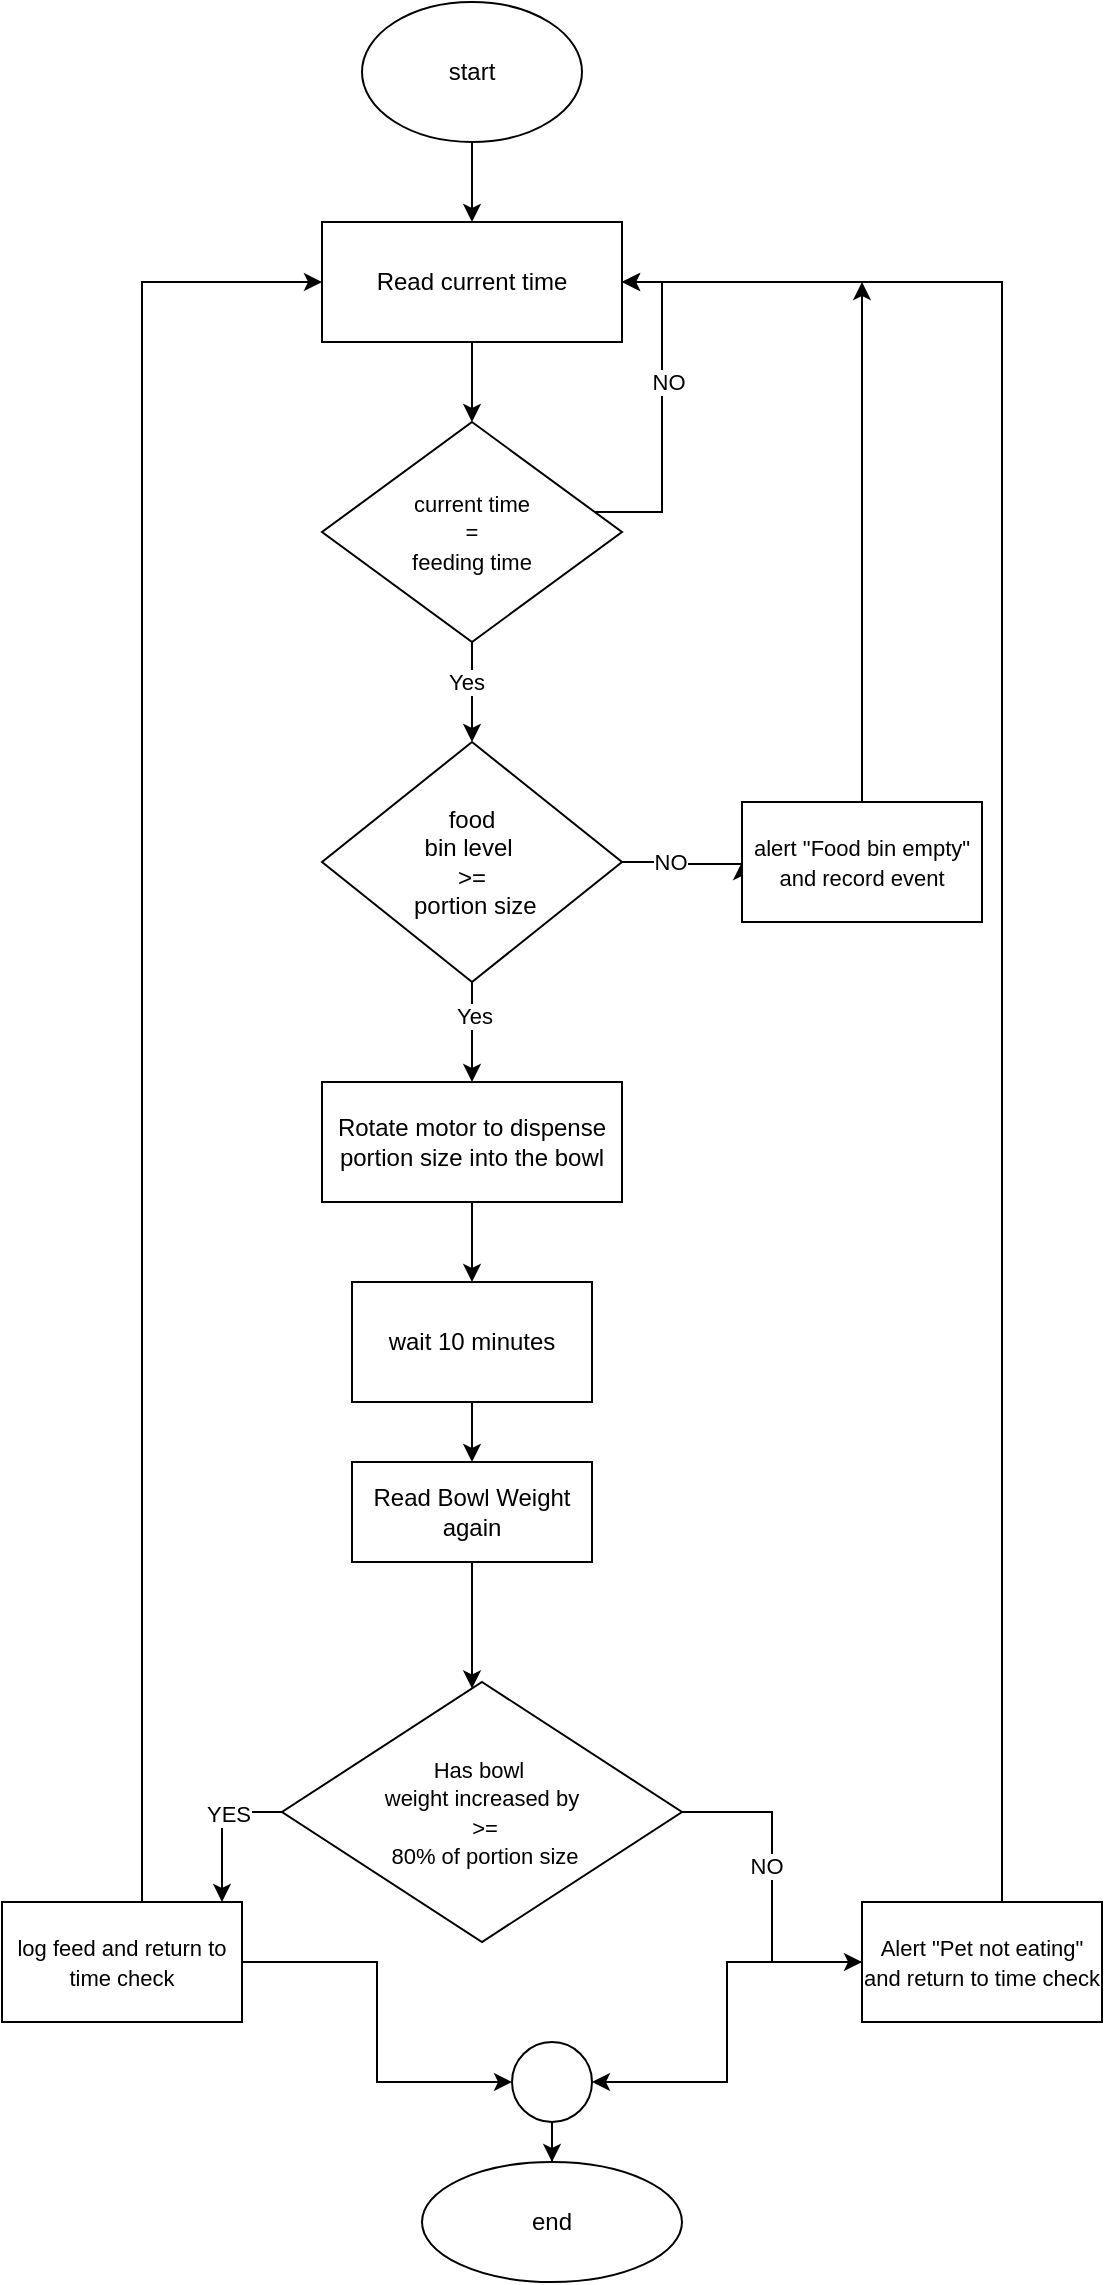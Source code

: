 <mxfile version="28.1.0">
  <diagram name="Page-1" id="ZABttmxCw7B4WiN3h3Vq">
    <mxGraphModel dx="802" dy="405" grid="1" gridSize="10" guides="1" tooltips="1" connect="1" arrows="1" fold="1" page="1" pageScale="1" pageWidth="850" pageHeight="1100" math="0" shadow="0">
      <root>
        <mxCell id="0" />
        <mxCell id="1" parent="0" />
        <mxCell id="Vd0LW1Wgvyxz7WzORMQr-2" style="edgeStyle=orthogonalEdgeStyle;rounded=0;orthogonalLoop=1;jettySize=auto;html=1;" parent="1" source="Vd0LW1Wgvyxz7WzORMQr-1" edge="1">
          <mxGeometry relative="1" as="geometry">
            <mxPoint x="335" y="140" as="targetPoint" />
          </mxGeometry>
        </mxCell>
        <mxCell id="Vd0LW1Wgvyxz7WzORMQr-1" value="start" style="ellipse;whiteSpace=wrap;html=1;" parent="1" vertex="1">
          <mxGeometry x="280" y="30" width="110" height="70" as="geometry" />
        </mxCell>
        <mxCell id="Vd0LW1Wgvyxz7WzORMQr-8" style="edgeStyle=orthogonalEdgeStyle;rounded=0;orthogonalLoop=1;jettySize=auto;html=1;entryX=0.5;entryY=0;entryDx=0;entryDy=0;" parent="1" source="Vd0LW1Wgvyxz7WzORMQr-15" target="Vd0LW1Wgvyxz7WzORMQr-9" edge="1">
          <mxGeometry relative="1" as="geometry">
            <mxPoint x="335" y="290" as="targetPoint" />
            <mxPoint x="335" y="250" as="sourcePoint" />
          </mxGeometry>
        </mxCell>
        <mxCell id="Vd0LW1Wgvyxz7WzORMQr-32" style="edgeStyle=orthogonalEdgeStyle;rounded=0;orthogonalLoop=1;jettySize=auto;html=1;entryX=1;entryY=0.5;entryDx=0;entryDy=0;" parent="1" source="Vd0LW1Wgvyxz7WzORMQr-9" target="Vd0LW1Wgvyxz7WzORMQr-15" edge="1">
          <mxGeometry relative="1" as="geometry">
            <Array as="points">
              <mxPoint x="430" y="285" />
              <mxPoint x="430" y="170" />
            </Array>
          </mxGeometry>
        </mxCell>
        <mxCell id="Vd0LW1Wgvyxz7WzORMQr-43" value="NO" style="edgeLabel;html=1;align=center;verticalAlign=middle;resizable=0;points=[];" parent="Vd0LW1Wgvyxz7WzORMQr-32" vertex="1" connectable="0">
          <mxGeometry x="0.168" y="-3" relative="1" as="geometry">
            <mxPoint as="offset" />
          </mxGeometry>
        </mxCell>
        <mxCell id="Vd0LW1Wgvyxz7WzORMQr-9" value="&lt;font style=&quot;font-size: 11px;&quot;&gt;current time&lt;/font&gt;&lt;div&gt;&lt;font style=&quot;font-size: 11px;&quot;&gt;=&lt;/font&gt;&lt;/div&gt;&lt;div&gt;&lt;font style=&quot;font-size: 11px;&quot;&gt;feeding time&lt;/font&gt;&lt;/div&gt;" style="rhombus;whiteSpace=wrap;html=1;" parent="1" vertex="1">
          <mxGeometry x="260" y="240" width="150" height="110" as="geometry" />
        </mxCell>
        <mxCell id="Vd0LW1Wgvyxz7WzORMQr-15" value="Read current time" style="rounded=0;whiteSpace=wrap;html=1;" parent="1" vertex="1">
          <mxGeometry x="260" y="140" width="150" height="60" as="geometry" />
        </mxCell>
        <mxCell id="Vd0LW1Wgvyxz7WzORMQr-16" value="" style="edgeStyle=orthogonalEdgeStyle;rounded=0;orthogonalLoop=1;jettySize=auto;html=1;" parent="1" source="Vd0LW1Wgvyxz7WzORMQr-9" target="Vd0LW1Wgvyxz7WzORMQr-14" edge="1">
          <mxGeometry relative="1" as="geometry">
            <mxPoint x="335" y="500" as="targetPoint" />
            <mxPoint x="335" y="330" as="sourcePoint" />
          </mxGeometry>
        </mxCell>
        <mxCell id="Vd0LW1Wgvyxz7WzORMQr-38" value="Yes" style="edgeLabel;html=1;align=center;verticalAlign=middle;resizable=0;points=[];" parent="Vd0LW1Wgvyxz7WzORMQr-16" vertex="1" connectable="0">
          <mxGeometry x="-0.205" y="-3" relative="1" as="geometry">
            <mxPoint as="offset" />
          </mxGeometry>
        </mxCell>
        <mxCell id="Vd0LW1Wgvyxz7WzORMQr-18" style="edgeStyle=orthogonalEdgeStyle;rounded=0;orthogonalLoop=1;jettySize=auto;html=1;entryX=0.5;entryY=0;entryDx=0;entryDy=0;" parent="1" source="Vd0LW1Wgvyxz7WzORMQr-14" target="Vd0LW1Wgvyxz7WzORMQr-17" edge="1">
          <mxGeometry relative="1" as="geometry" />
        </mxCell>
        <mxCell id="Vd0LW1Wgvyxz7WzORMQr-41" value="Yes" style="edgeLabel;html=1;align=center;verticalAlign=middle;resizable=0;points=[];" parent="Vd0LW1Wgvyxz7WzORMQr-18" vertex="1" connectable="0">
          <mxGeometry x="-0.333" y="1" relative="1" as="geometry">
            <mxPoint as="offset" />
          </mxGeometry>
        </mxCell>
        <mxCell id="Vd0LW1Wgvyxz7WzORMQr-34" style="edgeStyle=orthogonalEdgeStyle;rounded=0;orthogonalLoop=1;jettySize=auto;html=1;entryX=0;entryY=0.5;entryDx=0;entryDy=0;" parent="1" source="Vd0LW1Wgvyxz7WzORMQr-14" target="Vd0LW1Wgvyxz7WzORMQr-35" edge="1">
          <mxGeometry relative="1" as="geometry">
            <mxPoint x="450" y="460" as="targetPoint" />
            <Array as="points">
              <mxPoint x="430" y="460" />
              <mxPoint x="470" y="461" />
            </Array>
          </mxGeometry>
        </mxCell>
        <mxCell id="Vd0LW1Wgvyxz7WzORMQr-42" value="NO" style="edgeLabel;html=1;align=center;verticalAlign=middle;resizable=0;points=[];" parent="Vd0LW1Wgvyxz7WzORMQr-34" vertex="1" connectable="0">
          <mxGeometry x="-0.21" y="1" relative="1" as="geometry">
            <mxPoint as="offset" />
          </mxGeometry>
        </mxCell>
        <mxCell id="Vd0LW1Wgvyxz7WzORMQr-14" value="&lt;span style=&quot;line-height: 107%;&quot;&gt;&lt;font&gt;food&lt;br&gt;bin level&amp;nbsp;&lt;/font&gt;&lt;/span&gt;&lt;div&gt;&lt;span style=&quot;line-height: 107%;&quot;&gt;&lt;font&gt;&amp;gt;=&lt;/font&gt;&lt;/span&gt;&lt;/div&gt;&lt;div&gt;&lt;span style=&quot;line-height: 107%;&quot;&gt;&lt;font&gt;&amp;nbsp;portion size&lt;/font&gt;&lt;/span&gt;&lt;/div&gt;" style="rhombus;whiteSpace=wrap;html=1;" parent="1" vertex="1">
          <mxGeometry x="260" y="400" width="150" height="120" as="geometry" />
        </mxCell>
        <mxCell id="Vd0LW1Wgvyxz7WzORMQr-19" style="edgeStyle=orthogonalEdgeStyle;rounded=0;orthogonalLoop=1;jettySize=auto;html=1;entryX=0.5;entryY=0;entryDx=0;entryDy=0;" parent="1" source="Vd0LW1Wgvyxz7WzORMQr-17" target="Vd0LW1Wgvyxz7WzORMQr-20" edge="1">
          <mxGeometry relative="1" as="geometry">
            <mxPoint x="335" y="660" as="targetPoint" />
          </mxGeometry>
        </mxCell>
        <mxCell id="Vd0LW1Wgvyxz7WzORMQr-17" value="Rotate motor to dispense portion size into the bowl" style="rounded=0;whiteSpace=wrap;html=1;" parent="1" vertex="1">
          <mxGeometry x="260" y="570" width="150" height="60" as="geometry" />
        </mxCell>
        <mxCell id="Vd0LW1Wgvyxz7WzORMQr-23" value="" style="edgeStyle=orthogonalEdgeStyle;rounded=0;orthogonalLoop=1;jettySize=auto;html=1;" parent="1" source="Vd0LW1Wgvyxz7WzORMQr-20" target="Vd0LW1Wgvyxz7WzORMQr-22" edge="1">
          <mxGeometry relative="1" as="geometry" />
        </mxCell>
        <mxCell id="Vd0LW1Wgvyxz7WzORMQr-20" value="wait 10 minutes" style="whiteSpace=wrap;html=1;rounded=0;" parent="1" vertex="1">
          <mxGeometry x="275" y="670" width="120" height="60" as="geometry" />
        </mxCell>
        <mxCell id="Vd0LW1Wgvyxz7WzORMQr-25" value="" style="edgeStyle=orthogonalEdgeStyle;rounded=0;orthogonalLoop=1;jettySize=auto;html=1;" parent="1" source="Vd0LW1Wgvyxz7WzORMQr-22" target="Vd0LW1Wgvyxz7WzORMQr-24" edge="1">
          <mxGeometry relative="1" as="geometry">
            <Array as="points">
              <mxPoint x="335" y="850" />
              <mxPoint x="335" y="850" />
            </Array>
          </mxGeometry>
        </mxCell>
        <mxCell id="Vd0LW1Wgvyxz7WzORMQr-22" value="Read Bowl Weight again" style="whiteSpace=wrap;html=1;rounded=0;" parent="1" vertex="1">
          <mxGeometry x="275" y="760" width="120" height="50" as="geometry" />
        </mxCell>
        <mxCell id="Vd0LW1Wgvyxz7WzORMQr-28" value="" style="edgeStyle=orthogonalEdgeStyle;rounded=0;orthogonalLoop=1;jettySize=auto;html=1;" parent="1" source="Vd0LW1Wgvyxz7WzORMQr-24" target="Vd0LW1Wgvyxz7WzORMQr-27" edge="1">
          <mxGeometry relative="1" as="geometry">
            <Array as="points">
              <mxPoint x="210" y="935" />
            </Array>
          </mxGeometry>
        </mxCell>
        <mxCell id="Vd0LW1Wgvyxz7WzORMQr-44" value="YES" style="edgeLabel;html=1;align=center;verticalAlign=middle;resizable=0;points=[];" parent="Vd0LW1Wgvyxz7WzORMQr-28" vertex="1" connectable="0">
          <mxGeometry x="-0.275" y="1" relative="1" as="geometry">
            <mxPoint as="offset" />
          </mxGeometry>
        </mxCell>
        <mxCell id="Vd0LW1Wgvyxz7WzORMQr-30" value="" style="edgeStyle=orthogonalEdgeStyle;rounded=0;orthogonalLoop=1;jettySize=auto;html=1;" parent="1" source="Vd0LW1Wgvyxz7WzORMQr-24" target="Vd0LW1Wgvyxz7WzORMQr-29" edge="1">
          <mxGeometry relative="1" as="geometry" />
        </mxCell>
        <mxCell id="Vd0LW1Wgvyxz7WzORMQr-45" value="NO" style="edgeLabel;html=1;align=center;verticalAlign=middle;resizable=0;points=[];" parent="Vd0LW1Wgvyxz7WzORMQr-30" vertex="1" connectable="0">
          <mxGeometry x="-0.125" y="-3" relative="1" as="geometry">
            <mxPoint as="offset" />
          </mxGeometry>
        </mxCell>
        <mxCell id="Vd0LW1Wgvyxz7WzORMQr-24" value="&lt;span style=&quot;line-height: 107%;&quot;&gt;&lt;font style=&quot;font-size: 11px;&quot;&gt;Has bowl&amp;nbsp;&lt;/font&gt;&lt;/span&gt;&lt;div&gt;&lt;span style=&quot;line-height: 107%;&quot;&gt;&lt;font style=&quot;font-size: 11px;&quot;&gt;weight increased by&lt;/font&gt;&lt;/span&gt;&lt;/div&gt;&lt;div&gt;&lt;span style=&quot;line-height: 107%;&quot;&gt;&lt;font style=&quot;font-size: 11px;&quot;&gt;&amp;nbsp;&amp;gt;=&lt;/font&gt;&lt;/span&gt;&lt;/div&gt;&lt;div&gt;&lt;span style=&quot;line-height: 107%;&quot;&gt;&lt;font style=&quot;font-size: 11px;&quot;&gt;&amp;nbsp;80% of portion size&lt;/font&gt;&lt;/span&gt;&lt;/div&gt;" style="rhombus;whiteSpace=wrap;html=1;rounded=0;" parent="1" vertex="1">
          <mxGeometry x="240" y="870" width="200" height="130" as="geometry" />
        </mxCell>
        <mxCell id="Vd0LW1Wgvyxz7WzORMQr-31" style="edgeStyle=orthogonalEdgeStyle;rounded=0;orthogonalLoop=1;jettySize=auto;html=1;entryX=0;entryY=0.5;entryDx=0;entryDy=0;" parent="1" source="Vd0LW1Wgvyxz7WzORMQr-27" target="Vd0LW1Wgvyxz7WzORMQr-15" edge="1">
          <mxGeometry relative="1" as="geometry">
            <Array as="points">
              <mxPoint x="170" y="170" />
            </Array>
          </mxGeometry>
        </mxCell>
        <mxCell id="UI5TOYHiLrX4NOvdCUpD-2" style="edgeStyle=orthogonalEdgeStyle;rounded=0;orthogonalLoop=1;jettySize=auto;html=1;entryX=0;entryY=0.5;entryDx=0;entryDy=0;" edge="1" parent="1" source="Vd0LW1Wgvyxz7WzORMQr-27" target="UI5TOYHiLrX4NOvdCUpD-1">
          <mxGeometry relative="1" as="geometry" />
        </mxCell>
        <mxCell id="Vd0LW1Wgvyxz7WzORMQr-27" value="&lt;font style=&quot;font-size: 11px;&quot;&gt;log feed and return to time check&lt;/font&gt;" style="whiteSpace=wrap;html=1;rounded=0;" parent="1" vertex="1">
          <mxGeometry x="100" y="980" width="120" height="60" as="geometry" />
        </mxCell>
        <mxCell id="Vd0LW1Wgvyxz7WzORMQr-33" style="edgeStyle=orthogonalEdgeStyle;rounded=0;orthogonalLoop=1;jettySize=auto;html=1;entryX=1;entryY=0.5;entryDx=0;entryDy=0;" parent="1" source="Vd0LW1Wgvyxz7WzORMQr-29" target="Vd0LW1Wgvyxz7WzORMQr-15" edge="1">
          <mxGeometry relative="1" as="geometry">
            <Array as="points">
              <mxPoint x="600" y="170" />
            </Array>
          </mxGeometry>
        </mxCell>
        <mxCell id="UI5TOYHiLrX4NOvdCUpD-3" style="edgeStyle=orthogonalEdgeStyle;rounded=0;orthogonalLoop=1;jettySize=auto;html=1;entryX=1;entryY=0.5;entryDx=0;entryDy=0;" edge="1" parent="1" source="Vd0LW1Wgvyxz7WzORMQr-29" target="UI5TOYHiLrX4NOvdCUpD-1">
          <mxGeometry relative="1" as="geometry" />
        </mxCell>
        <mxCell id="Vd0LW1Wgvyxz7WzORMQr-29" value="&lt;font style=&quot;font-size: 11px;&quot;&gt;Alert &quot;Pet not eating&quot; and return to time check&lt;/font&gt;" style="whiteSpace=wrap;html=1;rounded=0;" parent="1" vertex="1">
          <mxGeometry x="530" y="980" width="120" height="60" as="geometry" />
        </mxCell>
        <mxCell id="Vd0LW1Wgvyxz7WzORMQr-47" style="edgeStyle=orthogonalEdgeStyle;rounded=0;orthogonalLoop=1;jettySize=auto;html=1;" parent="1" source="Vd0LW1Wgvyxz7WzORMQr-35" edge="1">
          <mxGeometry relative="1" as="geometry">
            <mxPoint x="530" y="170" as="targetPoint" />
            <Array as="points">
              <mxPoint x="530" y="180" />
              <mxPoint x="530" y="180" />
            </Array>
          </mxGeometry>
        </mxCell>
        <mxCell id="Vd0LW1Wgvyxz7WzORMQr-35" value="&lt;font style=&quot;font-size: 11px;&quot;&gt;alert &quot;Food bin empty&quot; and record event&lt;/font&gt;" style="rounded=0;whiteSpace=wrap;html=1;" parent="1" vertex="1">
          <mxGeometry x="470" y="430" width="120" height="60" as="geometry" />
        </mxCell>
        <mxCell id="Vd0LW1Wgvyxz7WzORMQr-37" value="&lt;div&gt;&lt;br&gt;&lt;/div&gt;" style="text;html=1;align=center;verticalAlign=middle;resizable=0;points=[];autosize=1;strokeColor=none;fillColor=none;" parent="1" vertex="1">
          <mxGeometry x="420" y="218" width="20" height="30" as="geometry" />
        </mxCell>
        <mxCell id="UI5TOYHiLrX4NOvdCUpD-5" style="edgeStyle=orthogonalEdgeStyle;rounded=0;orthogonalLoop=1;jettySize=auto;html=1;" edge="1" parent="1" source="UI5TOYHiLrX4NOvdCUpD-1" target="UI5TOYHiLrX4NOvdCUpD-6">
          <mxGeometry relative="1" as="geometry">
            <mxPoint x="375" y="1130" as="targetPoint" />
          </mxGeometry>
        </mxCell>
        <mxCell id="UI5TOYHiLrX4NOvdCUpD-1" value="" style="ellipse;whiteSpace=wrap;html=1;aspect=fixed;" vertex="1" parent="1">
          <mxGeometry x="355" y="1050" width="40" height="40" as="geometry" />
        </mxCell>
        <mxCell id="UI5TOYHiLrX4NOvdCUpD-6" value="end" style="ellipse;whiteSpace=wrap;html=1;" vertex="1" parent="1">
          <mxGeometry x="310" y="1110" width="130" height="60" as="geometry" />
        </mxCell>
      </root>
    </mxGraphModel>
  </diagram>
</mxfile>
